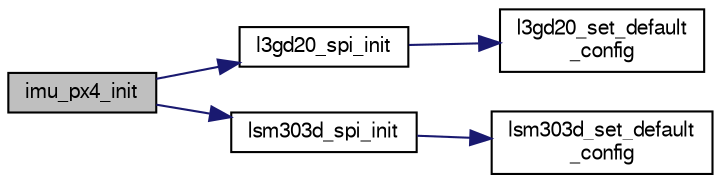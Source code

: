 digraph "imu_px4_init"
{
  edge [fontname="FreeSans",fontsize="10",labelfontname="FreeSans",labelfontsize="10"];
  node [fontname="FreeSans",fontsize="10",shape=record];
  rankdir="LR";
  Node1 [label="imu_px4_init",height=0.2,width=0.4,color="black", fillcolor="grey75", style="filled", fontcolor="black"];
  Node1 -> Node2 [color="midnightblue",fontsize="10",style="solid",fontname="FreeSans"];
  Node2 [label="l3gd20_spi_init",height=0.2,width=0.4,color="black", fillcolor="white", style="filled",URL="$l3gd20__spi_8c.html#a7ce0152bebd25be7add3b16f7d660f2e"];
  Node2 -> Node3 [color="midnightblue",fontsize="10",style="solid",fontname="FreeSans"];
  Node3 [label="l3gd20_set_default\l_config",height=0.2,width=0.4,color="black", fillcolor="white", style="filled",URL="$l3gd20_8h.html#aed24773c49063d6fefaf957af7b99ee7"];
  Node1 -> Node4 [color="midnightblue",fontsize="10",style="solid",fontname="FreeSans"];
  Node4 [label="lsm303d_spi_init",height=0.2,width=0.4,color="black", fillcolor="white", style="filled",URL="$lsm303d__spi_8c.html#a156507f0889e5fdab594d71e7c485027"];
  Node4 -> Node5 [color="midnightblue",fontsize="10",style="solid",fontname="FreeSans"];
  Node5 [label="lsm303d_set_default\l_config",height=0.2,width=0.4,color="black", fillcolor="white", style="filled",URL="$lsm303d_8h.html#a53bcfd82d24cf15194a9afc3adb34675"];
}
